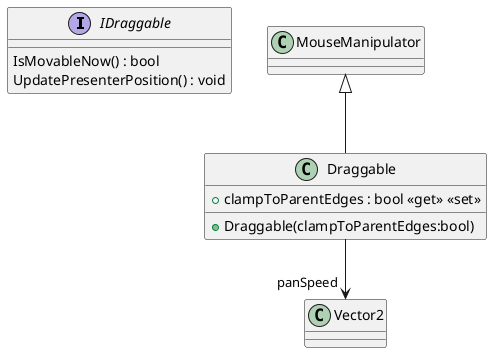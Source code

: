 @startuml
interface IDraggable {
    IsMovableNow() : bool
    UpdatePresenterPosition() : void
}
class Draggable {
    + clampToParentEdges : bool <<get>> <<set>>
    + Draggable(clampToParentEdges:bool)
}
MouseManipulator <|-- Draggable
Draggable --> "panSpeed" Vector2
@enduml

